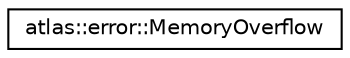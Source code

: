 digraph "Graphical Class Hierarchy"
{
  edge [fontname="Helvetica",fontsize="10",labelfontname="Helvetica",labelfontsize="10"];
  node [fontname="Helvetica",fontsize="10",shape=record];
  rankdir="LR";
  Node1 [label="atlas::error::MemoryOverflow",height=0.2,width=0.4,color="black", fillcolor="white", style="filled",URL="$structatlas_1_1error_1_1MemoryOverflow.html"];
}

